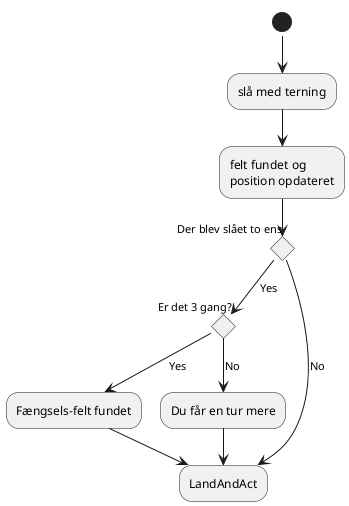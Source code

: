 @startuml
!pragma layout smetana
(*)  --> "slå med terning"
     --> felt fundet og \nposition opdateret
 If "Der blev slået to ens" then

  --> [Yes] If "Er det 3 gang?" then

     --> [Yes] "Fængsels-felt fundet"
     --> "LandAndAct"
     else
      --> [No] "Du får en tur mere"
      -->  "LandAndAct"
      Endif
  else
   --> [No]  "LandAndAct"


  Endif

@enduml